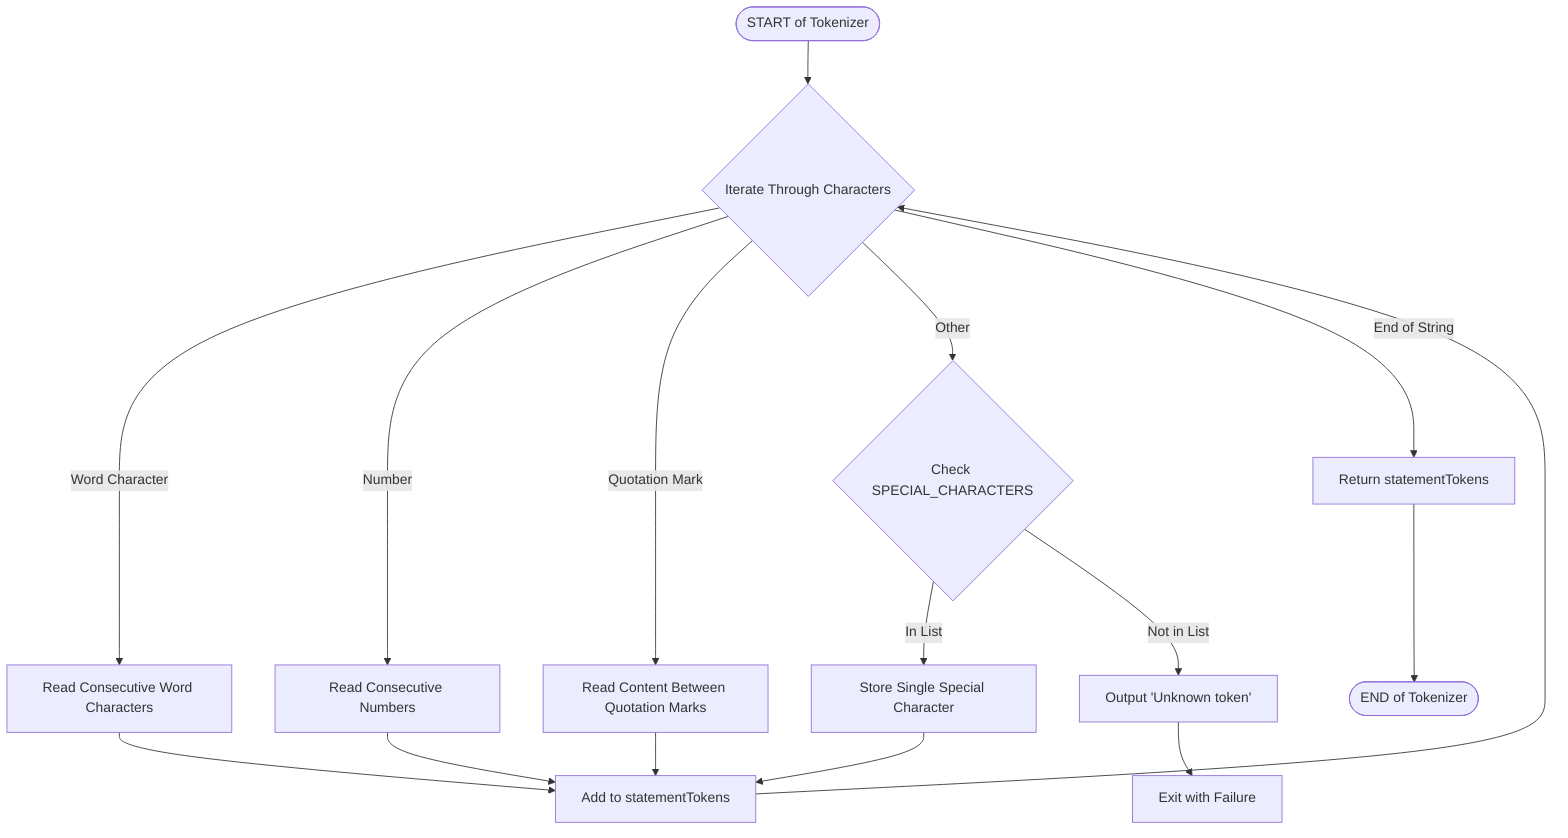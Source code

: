 flowchart TD
  A([START of Tokenizer]) --> B{Iterate Through Characters}
  B --> |Word Character| C[Read Consecutive Word Characters]
  B --> |Number| D[Read Consecutive Numbers]
  B --> |Quotation Mark| E[Read Content Between Quotation Marks]
  B --> |Other| G{Check SPECIAL_CHARACTERS}

  C --> H[Add to statementTokens]
  D --> H
  E --> H
  F --> H

  G --> |In List| F[Store Single Special Character]
  G --> |Not in List| I[Output 'Unknown token']

  H --> B
  B --> |End of String| J[Return statementTokens]
  I --> K[Exit with Failure]
  J --> L([END of Tokenizer])